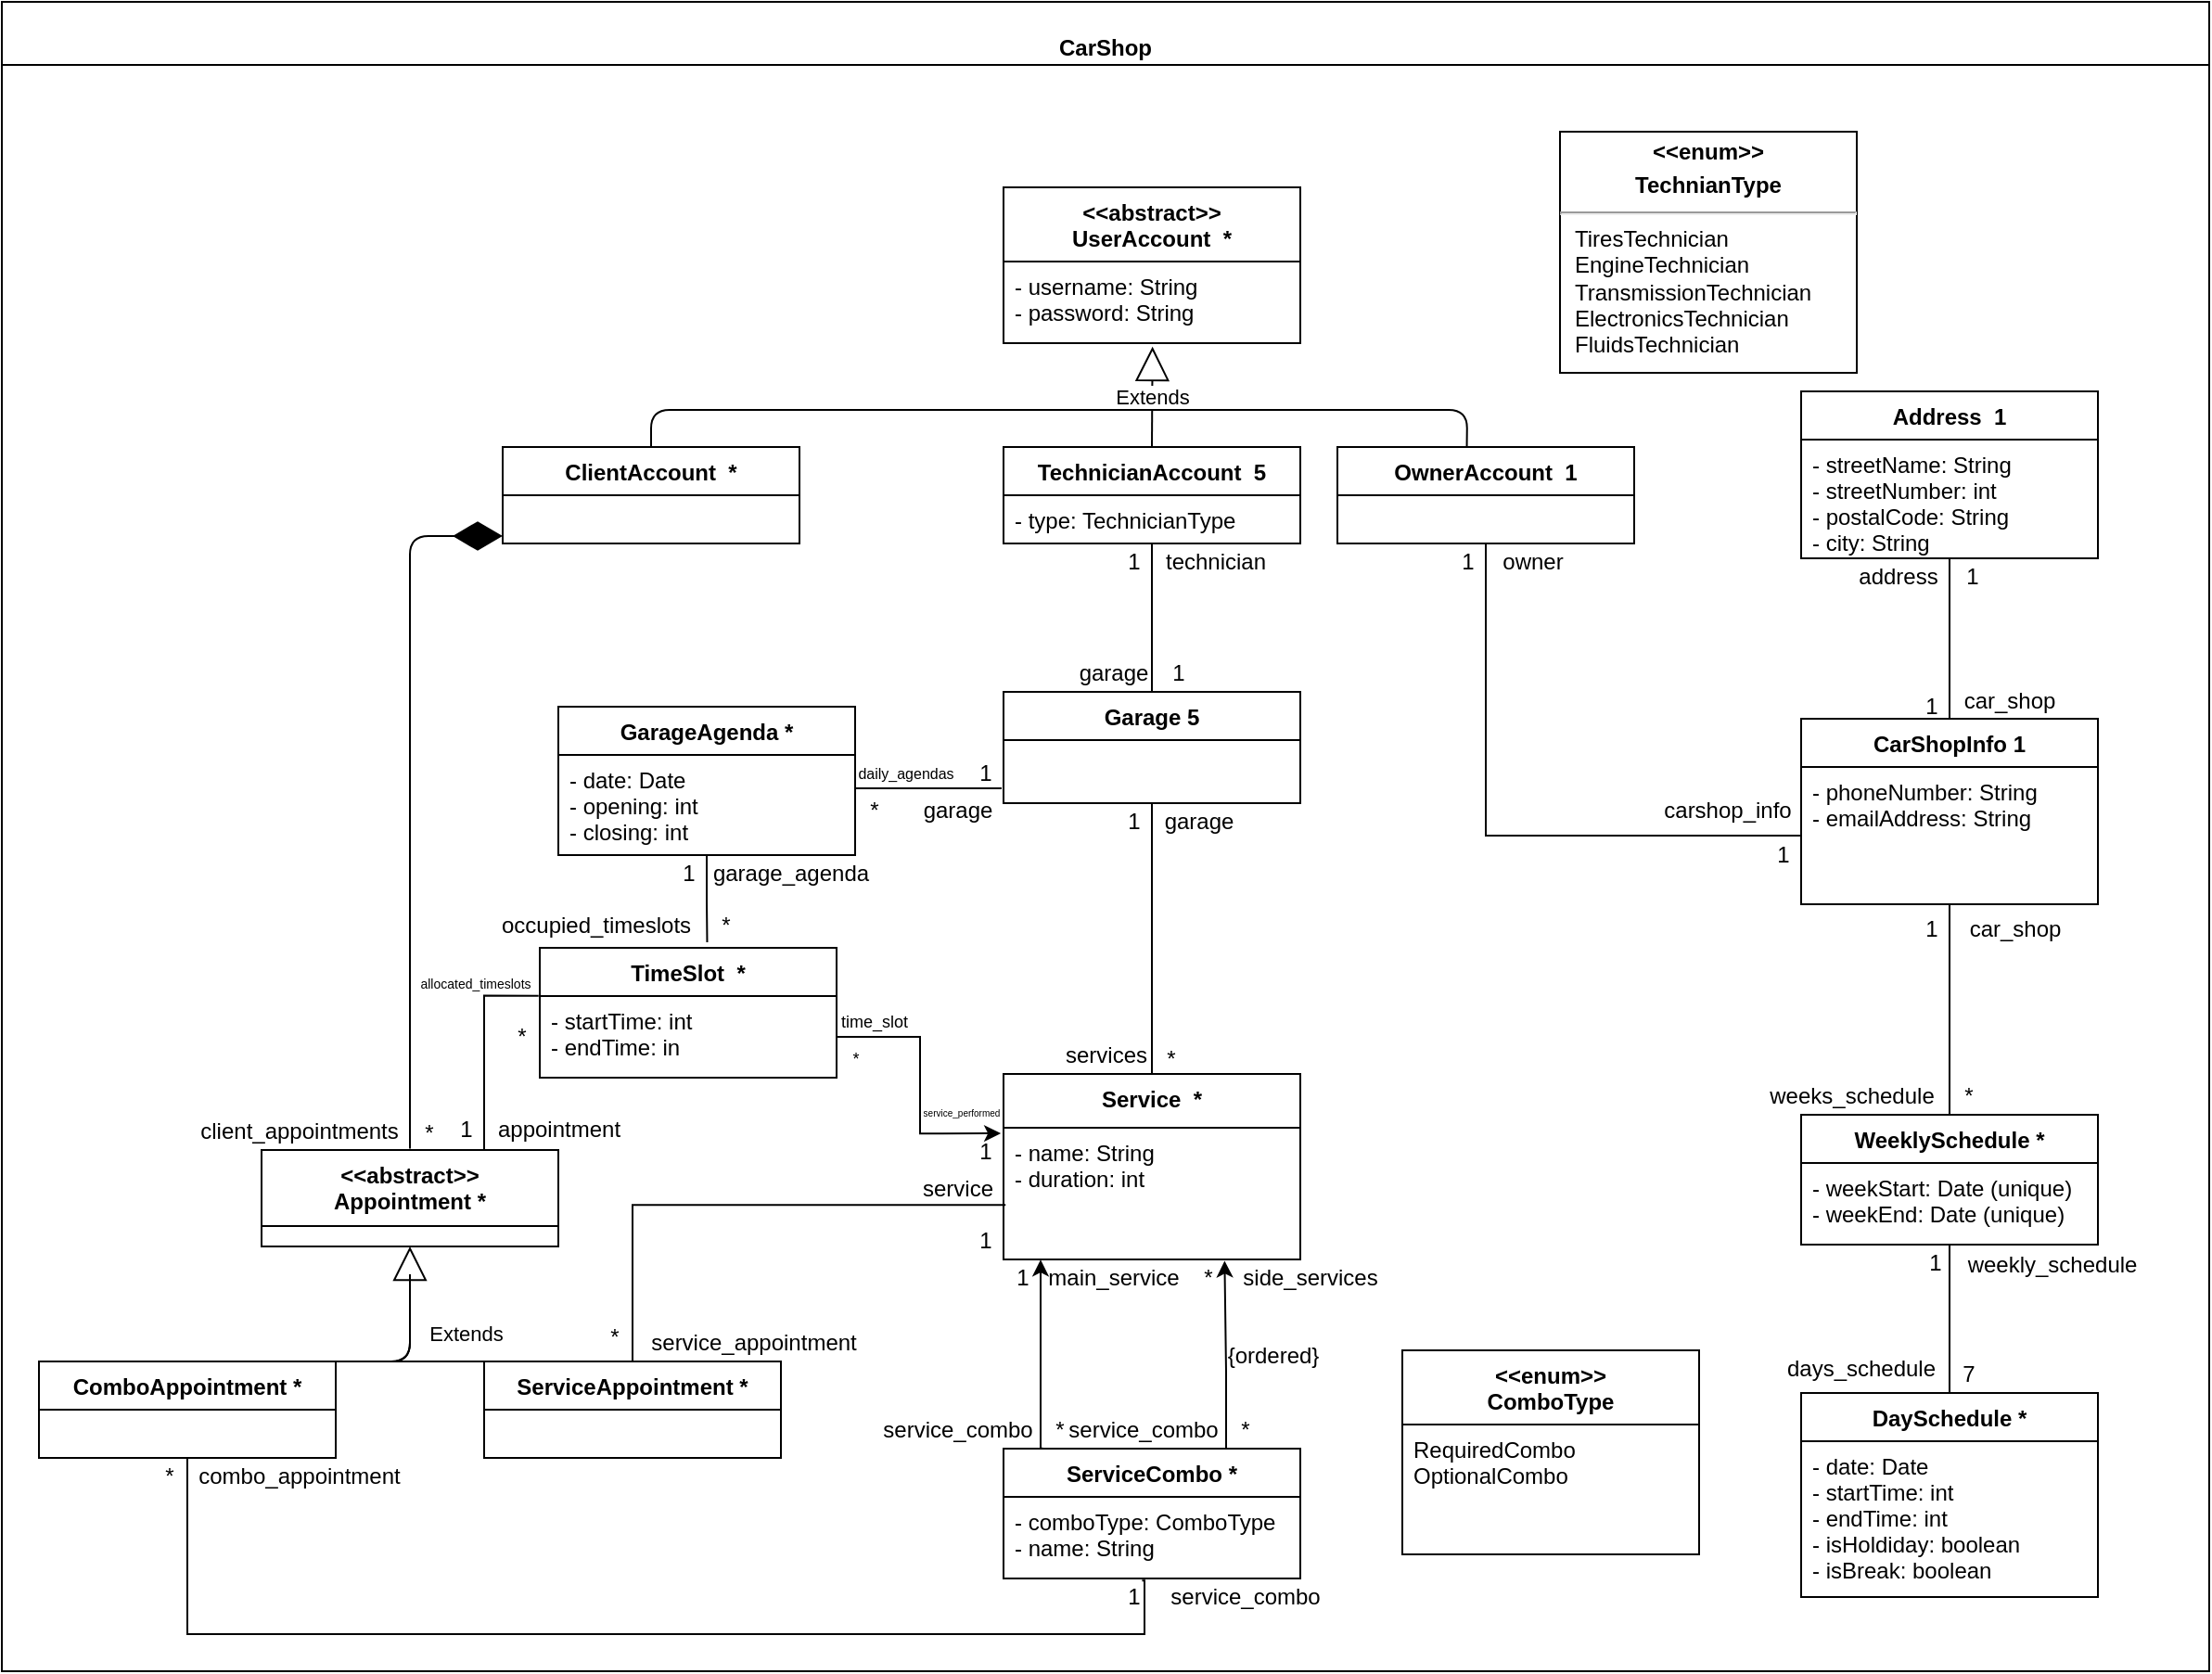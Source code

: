 <mxfile version="14.1.8" type="device"><diagram id="C5RBs43oDa-KdzZeNtuy" name="Class Diagram"><mxGraphModel dx="1851" dy="1761" grid="1" gridSize="10" guides="1" tooltips="1" connect="1" arrows="1" fold="1" page="1" pageScale="1" pageWidth="827" pageHeight="1169" math="0" shadow="0"><root><mxCell id="WIyWlLk6GJQsqaUBKTNV-0"/><mxCell id="WIyWlLk6GJQsqaUBKTNV-1" parent="WIyWlLk6GJQsqaUBKTNV-0"/><mxCell id="zCp3Wr57Y8ImhtBreQZ8-29" value="&lt;p style=&quot;margin: 0px ; margin-top: 4px ; text-align: center&quot;&gt;&lt;br&gt;&lt;b&gt;CarShop&lt;/b&gt;&lt;/p&gt;&lt;p style=&quot;margin: 0px ; margin-top: 4px ; text-align: center&quot;&gt;&lt;b&gt;&lt;br&gt;&lt;/b&gt;&lt;/p&gt;" style="verticalAlign=top;align=left;overflow=fill;fontSize=12;fontFamily=Helvetica;html=1;" parent="WIyWlLk6GJQsqaUBKTNV-1" vertex="1"><mxGeometry x="-220" y="-60" width="1190" height="900" as="geometry"/></mxCell><mxCell id="fnR48fs5AwEU6YtIi0be-0" value="&lt;&lt;abstract&gt;&gt;&#10;UserAccount  *" style="swimlane;fontStyle=1;align=center;verticalAlign=top;childLayout=stackLayout;horizontal=1;startSize=40;horizontalStack=0;resizeParent=1;resizeParentMax=0;resizeLast=0;collapsible=1;marginBottom=0;" parent="WIyWlLk6GJQsqaUBKTNV-1" vertex="1"><mxGeometry x="320" y="40" width="160" height="84" as="geometry"/></mxCell><mxCell id="fnR48fs5AwEU6YtIi0be-1" value="- username: String&#10;- password: String" style="text;strokeColor=none;fillColor=none;align=left;verticalAlign=top;spacingLeft=4;spacingRight=4;overflow=hidden;rotatable=0;points=[[0,0.5],[1,0.5]];portConstraint=eastwest;" parent="fnR48fs5AwEU6YtIi0be-0" vertex="1"><mxGeometry y="40" width="160" height="44" as="geometry"/></mxCell><mxCell id="fnR48fs5AwEU6YtIi0be-4" value="OwnerAccount  1" style="swimlane;fontStyle=1;align=center;verticalAlign=top;childLayout=stackLayout;horizontal=1;startSize=26;horizontalStack=0;resizeParent=1;resizeParentMax=0;resizeLast=0;collapsible=1;marginBottom=0;" parent="WIyWlLk6GJQsqaUBKTNV-1" vertex="1"><mxGeometry x="500" y="180" width="160" height="52" as="geometry"/></mxCell><mxCell id="fnR48fs5AwEU6YtIi0be-8" value="TechnicianAccount  5" style="swimlane;fontStyle=1;align=center;verticalAlign=top;childLayout=stackLayout;horizontal=1;startSize=26;horizontalStack=0;resizeParent=1;resizeParentMax=0;resizeLast=0;collapsible=1;marginBottom=0;" parent="WIyWlLk6GJQsqaUBKTNV-1" vertex="1"><mxGeometry x="320" y="180" width="160" height="52" as="geometry"/></mxCell><mxCell id="fnR48fs5AwEU6YtIi0be-9" value="- type: TechnicianType" style="text;strokeColor=none;fillColor=none;align=left;verticalAlign=top;spacingLeft=4;spacingRight=4;overflow=hidden;rotatable=0;points=[[0,0.5],[1,0.5]];portConstraint=eastwest;" parent="fnR48fs5AwEU6YtIi0be-8" vertex="1"><mxGeometry y="26" width="160" height="26" as="geometry"/></mxCell><mxCell id="fnR48fs5AwEU6YtIi0be-12" value="ClientAccount  *" style="swimlane;fontStyle=1;align=center;verticalAlign=top;childLayout=stackLayout;horizontal=1;startSize=26;horizontalStack=0;resizeParent=1;resizeParentMax=0;resizeLast=0;collapsible=1;marginBottom=0;" parent="WIyWlLk6GJQsqaUBKTNV-1" vertex="1"><mxGeometry x="50" y="180" width="160" height="52" as="geometry"/></mxCell><mxCell id="fnR48fs5AwEU6YtIi0be-20" value="&lt;p style=&quot;margin: 4px 0px 0px ; text-align: center&quot;&gt;&lt;b&gt;&amp;lt;&amp;lt;enum&amp;gt;&amp;gt;&lt;/b&gt;&lt;/p&gt;&lt;p style=&quot;margin: 4px 0px 0px ; text-align: center&quot;&gt;&lt;b&gt;TechnianType&lt;/b&gt;&lt;/p&gt;&lt;hr&gt;&lt;p style=&quot;margin: 0px ; margin-left: 8px&quot;&gt;TiresTechnician&lt;/p&gt;&lt;p style=&quot;margin: 0px ; margin-left: 8px&quot;&gt;EngineTechnician&lt;/p&gt;&lt;p style=&quot;margin: 0px ; margin-left: 8px&quot;&gt;TransmissionTechnician&lt;/p&gt;&lt;p style=&quot;margin: 0px ; margin-left: 8px&quot;&gt;ElectronicsTechnician&lt;/p&gt;&lt;p style=&quot;margin: 0px ; margin-left: 8px&quot;&gt;FluidsTechnician&lt;/p&gt;" style="verticalAlign=top;align=left;overflow=fill;fontSize=12;fontFamily=Helvetica;html=1;" parent="WIyWlLk6GJQsqaUBKTNV-1" vertex="1"><mxGeometry x="620" y="10" width="160" height="130" as="geometry"/></mxCell><mxCell id="zL_ypN3zQawPsQX6Ls1s-14" style="edgeStyle=orthogonalEdgeStyle;rounded=0;orthogonalLoop=1;jettySize=auto;html=1;entryX=0.5;entryY=1;entryDx=0;entryDy=0;endArrow=none;endFill=0;" parent="WIyWlLk6GJQsqaUBKTNV-1" source="fnR48fs5AwEU6YtIi0be-25" target="fnR48fs5AwEU6YtIi0be-33" edge="1"><mxGeometry relative="1" as="geometry"><mxPoint x="400" y="398.91" as="targetPoint"/></mxGeometry></mxCell><mxCell id="j_FWhKqrKiNCyJsIeXM6-22" style="edgeStyle=orthogonalEdgeStyle;rounded=0;orthogonalLoop=1;jettySize=auto;html=1;endArrow=classic;endFill=1;entryX=-0.009;entryY=0.036;entryDx=0;entryDy=0;entryPerimeter=0;exitX=0.75;exitY=0;exitDx=0;exitDy=0;" parent="WIyWlLk6GJQsqaUBKTNV-1" source="zL_ypN3zQawPsQX6Ls1s-2" target="j_FWhKqrKiNCyJsIeXM6-14" edge="1"><mxGeometry relative="1" as="geometry"><mxPoint x="400" y="720" as="targetPoint"/><Array as="points"><mxPoint x="440" y="679"/><mxPoint x="439" y="679"/></Array></mxGeometry></mxCell><mxCell id="fnR48fs5AwEU6YtIi0be-25" value="Service  *" style="swimlane;fontStyle=1;align=center;verticalAlign=top;childLayout=stackLayout;horizontal=1;startSize=29;horizontalStack=0;resizeParent=1;resizeParentMax=0;resizeLast=0;collapsible=1;marginBottom=0;" parent="WIyWlLk6GJQsqaUBKTNV-1" vertex="1"><mxGeometry x="320" y="518" width="160" height="100" as="geometry"/></mxCell><mxCell id="fnR48fs5AwEU6YtIi0be-26" value="- name: String&#10;- duration: int&#10;" style="text;strokeColor=none;fillColor=none;align=left;verticalAlign=top;spacingLeft=4;spacingRight=4;overflow=hidden;rotatable=0;points=[[0,0.5],[1,0.5]];portConstraint=eastwest;" parent="fnR48fs5AwEU6YtIi0be-25" vertex="1"><mxGeometry y="29" width="160" height="71" as="geometry"/></mxCell><mxCell id="Wv8EFCQIDCDCYMa02X3h-11" style="edgeStyle=orthogonalEdgeStyle;rounded=0;orthogonalLoop=1;jettySize=auto;html=1;entryX=-0.004;entryY=-0.004;entryDx=0;entryDy=0;entryPerimeter=0;endArrow=none;endFill=0;" parent="WIyWlLk6GJQsqaUBKTNV-1" source="fnR48fs5AwEU6YtIi0be-29" target="Wv8EFCQIDCDCYMa02X3h-1" edge="1"><mxGeometry relative="1" as="geometry"><Array as="points"><mxPoint x="40" y="476"/></Array></mxGeometry></mxCell><mxCell id="fnR48fs5AwEU6YtIi0be-29" value="&lt;&lt;abstract&gt;&gt;&#10;Appointment *" style="swimlane;fontStyle=1;align=center;verticalAlign=top;childLayout=stackLayout;horizontal=1;startSize=41;horizontalStack=0;resizeParent=1;resizeParentMax=0;resizeLast=0;collapsible=1;marginBottom=0;" parent="WIyWlLk6GJQsqaUBKTNV-1" vertex="1"><mxGeometry x="-80" y="559" width="160" height="52" as="geometry"/></mxCell><mxCell id="nOkZTzlAB9WWTWXjazcI-0" value="" style="endArrow=diamondThin;endFill=1;endSize=24;html=1;" parent="fnR48fs5AwEU6YtIi0be-29" edge="1"><mxGeometry width="160" relative="1" as="geometry"><mxPoint x="80" y="-0.69" as="sourcePoint"/><mxPoint x="130" y="-331" as="targetPoint"/><Array as="points"><mxPoint x="80" y="-331"/></Array></mxGeometry></mxCell><mxCell id="zL_ypN3zQawPsQX6Ls1s-1" style="edgeStyle=orthogonalEdgeStyle;rounded=0;orthogonalLoop=1;jettySize=auto;html=1;entryX=0.5;entryY=1;entryDx=0;entryDy=0;endArrow=none;endFill=0;" parent="WIyWlLk6GJQsqaUBKTNV-1" source="fnR48fs5AwEU6YtIi0be-33" target="fnR48fs5AwEU6YtIi0be-8" edge="1"><mxGeometry relative="1" as="geometry"/></mxCell><mxCell id="fnR48fs5AwEU6YtIi0be-33" value="Garage 5&#10; " style="swimlane;fontStyle=1;align=center;verticalAlign=top;childLayout=stackLayout;horizontal=1;startSize=26;horizontalStack=0;resizeParent=1;resizeParentMax=0;resizeLast=0;collapsible=1;marginBottom=0;" parent="WIyWlLk6GJQsqaUBKTNV-1" vertex="1"><mxGeometry x="320" y="312" width="160" height="60" as="geometry"/></mxCell><mxCell id="j_FWhKqrKiNCyJsIeXM6-35" style="edgeStyle=orthogonalEdgeStyle;rounded=0;orthogonalLoop=1;jettySize=auto;html=1;endArrow=none;endFill=0;" parent="WIyWlLk6GJQsqaUBKTNV-1" source="fnR48fs5AwEU6YtIi0be-37" edge="1"><mxGeometry relative="1" as="geometry"><mxPoint x="830" y="690" as="targetPoint"/></mxGeometry></mxCell><mxCell id="j_FWhKqrKiNCyJsIeXM6-42" style="edgeStyle=orthogonalEdgeStyle;rounded=0;orthogonalLoop=1;jettySize=auto;html=1;entryX=0.5;entryY=1;entryDx=0;entryDy=0;endArrow=none;endFill=0;" parent="WIyWlLk6GJQsqaUBKTNV-1" source="fnR48fs5AwEU6YtIi0be-37" target="fnR48fs5AwEU6YtIi0be-45" edge="1"><mxGeometry relative="1" as="geometry"/></mxCell><mxCell id="fnR48fs5AwEU6YtIi0be-37" value="WeeklySchedule *" style="swimlane;fontStyle=1;align=center;verticalAlign=top;childLayout=stackLayout;horizontal=1;startSize=26;horizontalStack=0;resizeParent=1;resizeParentMax=0;resizeLast=0;collapsible=1;marginBottom=0;" parent="WIyWlLk6GJQsqaUBKTNV-1" vertex="1"><mxGeometry x="750" y="540" width="160" height="70" as="geometry"/></mxCell><mxCell id="fnR48fs5AwEU6YtIi0be-38" value="- weekStart: Date (unique)&#10;- weekEnd: Date (unique)" style="text;strokeColor=none;fillColor=none;align=left;verticalAlign=top;spacingLeft=4;spacingRight=4;overflow=hidden;rotatable=0;points=[[0,0.5],[1,0.5]];portConstraint=eastwest;" parent="fnR48fs5AwEU6YtIi0be-37" vertex="1"><mxGeometry y="26" width="160" height="44" as="geometry"/></mxCell><mxCell id="zL_ypN3zQawPsQX6Ls1s-21" style="edgeStyle=orthogonalEdgeStyle;rounded=0;orthogonalLoop=1;jettySize=auto;html=1;entryX=0.5;entryY=1;entryDx=0;entryDy=0;endArrow=none;endFill=0;" parent="WIyWlLk6GJQsqaUBKTNV-1" source="fnR48fs5AwEU6YtIi0be-45" target="zL_ypN3zQawPsQX6Ls1s-15" edge="1"><mxGeometry relative="1" as="geometry"/></mxCell><mxCell id="fnR48fs5AwEU6YtIi0be-45" value="CarShopInfo 1" style="swimlane;fontStyle=1;align=center;verticalAlign=top;childLayout=stackLayout;horizontal=1;startSize=26;horizontalStack=0;resizeParent=1;resizeParentMax=0;resizeLast=0;collapsible=1;marginBottom=0;" parent="WIyWlLk6GJQsqaUBKTNV-1" vertex="1"><mxGeometry x="750" y="326.5" width="160" height="100" as="geometry"/></mxCell><mxCell id="fnR48fs5AwEU6YtIi0be-46" value="- phoneNumber: String&#10;- emailAddress: String&#10;" style="text;strokeColor=none;fillColor=none;align=left;verticalAlign=top;spacingLeft=4;spacingRight=4;overflow=hidden;rotatable=0;points=[[0,0.5],[1,0.5]];portConstraint=eastwest;" parent="fnR48fs5AwEU6YtIi0be-45" vertex="1"><mxGeometry y="26" width="160" height="74" as="geometry"/></mxCell><mxCell id="fnR48fs5AwEU6YtIi0be-52" value="Extends" style="endArrow=block;endSize=16;endFill=0;html=1;entryX=0.502;entryY=1.073;entryDx=0;entryDy=0;entryPerimeter=0;exitX=0.5;exitY=0;exitDx=0;exitDy=0;" parent="WIyWlLk6GJQsqaUBKTNV-1" source="fnR48fs5AwEU6YtIi0be-8" edge="1"><mxGeometry width="160" relative="1" as="geometry"><mxPoint x="390" y="140" as="sourcePoint"/><mxPoint x="400.32" y="125.898" as="targetPoint"/></mxGeometry></mxCell><mxCell id="fnR48fs5AwEU6YtIi0be-53" value="" style="endArrow=none;endSize=16;endFill=0;html=1;exitX=0.5;exitY=0;exitDx=0;exitDy=0;" parent="WIyWlLk6GJQsqaUBKTNV-1" source="fnR48fs5AwEU6YtIi0be-12" edge="1"><mxGeometry width="160" relative="1" as="geometry"><mxPoint x="390" y="140" as="sourcePoint"/><mxPoint x="400" y="160" as="targetPoint"/><Array as="points"><mxPoint x="130" y="160"/></Array></mxGeometry></mxCell><mxCell id="fnR48fs5AwEU6YtIi0be-54" value="&lt;br&gt;" style="endArrow=none;endSize=16;endFill=0;html=1;exitX=0.436;exitY=0.009;exitDx=0;exitDy=0;exitPerimeter=0;" parent="WIyWlLk6GJQsqaUBKTNV-1" source="fnR48fs5AwEU6YtIi0be-4" edge="1"><mxGeometry width="160" relative="1" as="geometry"><mxPoint x="190" y="170" as="sourcePoint"/><mxPoint x="400" y="160" as="targetPoint"/><Array as="points"><mxPoint x="570" y="160"/></Array></mxGeometry></mxCell><mxCell id="zL_ypN3zQawPsQX6Ls1s-2" value="ServiceCombo *" style="swimlane;fontStyle=1;align=center;verticalAlign=top;childLayout=stackLayout;horizontal=1;startSize=26;horizontalStack=0;resizeParent=1;resizeParentMax=0;resizeLast=0;collapsible=1;marginBottom=0;" parent="WIyWlLk6GJQsqaUBKTNV-1" vertex="1"><mxGeometry x="320" y="720" width="160" height="70" as="geometry"/></mxCell><mxCell id="zL_ypN3zQawPsQX6Ls1s-3" value="- comboType: ComboType&#10;- name: String" style="text;strokeColor=none;fillColor=none;align=left;verticalAlign=top;spacingLeft=4;spacingRight=4;overflow=hidden;rotatable=0;points=[[0,0.5],[1,0.5]];portConstraint=eastwest;" parent="zL_ypN3zQawPsQX6Ls1s-2" vertex="1"><mxGeometry y="26" width="160" height="44" as="geometry"/></mxCell><mxCell id="zL_ypN3zQawPsQX6Ls1s-15" value="Address  1" style="swimlane;fontStyle=1;align=center;verticalAlign=top;childLayout=stackLayout;horizontal=1;startSize=26;horizontalStack=0;resizeParent=1;resizeParentMax=0;resizeLast=0;collapsible=1;marginBottom=0;" parent="WIyWlLk6GJQsqaUBKTNV-1" vertex="1"><mxGeometry x="750" y="150" width="160" height="90" as="geometry"/></mxCell><mxCell id="zL_ypN3zQawPsQX6Ls1s-16" value="- streetName: String&#10;- streetNumber: int&#10;- postalCode: String&#10;- city: String" style="text;strokeColor=none;fillColor=none;align=left;verticalAlign=top;spacingLeft=4;spacingRight=4;overflow=hidden;rotatable=0;points=[[0,0.5],[1,0.5]];portConstraint=eastwest;" parent="zL_ypN3zQawPsQX6Ls1s-15" vertex="1"><mxGeometry y="26" width="160" height="64" as="geometry"/></mxCell><mxCell id="zCp3Wr57Y8ImhtBreQZ8-4" style="edgeStyle=orthogonalEdgeStyle;rounded=0;orthogonalLoop=1;jettySize=auto;html=1;entryX=0.5;entryY=1;entryDx=0;entryDy=0;endArrow=none;endFill=0;exitX=0;exitY=0.5;exitDx=0;exitDy=0;" parent="WIyWlLk6GJQsqaUBKTNV-1" source="fnR48fs5AwEU6YtIi0be-46" target="fnR48fs5AwEU6YtIi0be-4" edge="1"><mxGeometry relative="1" as="geometry"><mxPoint x="580" y="390" as="targetPoint"/><mxPoint x="720" y="390" as="sourcePoint"/></mxGeometry></mxCell><mxCell id="j_FWhKqrKiNCyJsIeXM6-3" style="edgeStyle=orthogonalEdgeStyle;rounded=0;orthogonalLoop=1;jettySize=auto;html=1;endArrow=classic;endFill=1;exitX=0.962;exitY=0.992;exitDx=0;exitDy=0;entryX=0.077;entryY=0.004;entryDx=0;entryDy=0;exitPerimeter=0;entryPerimeter=0;" parent="WIyWlLk6GJQsqaUBKTNV-1" source="nOkZTzlAB9WWTWXjazcI-16" target="j_FWhKqrKiNCyJsIeXM6-11" edge="1"><mxGeometry relative="1" as="geometry"><mxPoint x="320" y="730" as="sourcePoint"/><mxPoint x="152" y="730" as="targetPoint"/><Array as="points"><mxPoint x="340" y="720"/><mxPoint x="340" y="618"/></Array></mxGeometry></mxCell><mxCell id="j_FWhKqrKiNCyJsIeXM6-8" value="1" style="text;html=1;align=center;verticalAlign=middle;resizable=0;points=[];autosize=1;" parent="WIyWlLk6GJQsqaUBKTNV-1" vertex="1"><mxGeometry x="320" y="618" width="20" height="20" as="geometry"/></mxCell><mxCell id="j_FWhKqrKiNCyJsIeXM6-9" value="*" style="text;html=1;align=center;verticalAlign=middle;resizable=0;points=[];autosize=1;" parent="WIyWlLk6GJQsqaUBKTNV-1" vertex="1"><mxGeometry x="420" y="618" width="20" height="20" as="geometry"/></mxCell><mxCell id="j_FWhKqrKiNCyJsIeXM6-11" value="main_service" style="text;html=1;align=center;verticalAlign=middle;resizable=0;points=[];autosize=1;" parent="WIyWlLk6GJQsqaUBKTNV-1" vertex="1"><mxGeometry x="334" y="618" width="90" height="20" as="geometry"/></mxCell><mxCell id="j_FWhKqrKiNCyJsIeXM6-12" value="*" style="text;html=1;align=center;verticalAlign=middle;resizable=0;points=[];autosize=1;" parent="WIyWlLk6GJQsqaUBKTNV-1" vertex="1"><mxGeometry x="340" y="700" width="20" height="20" as="geometry"/></mxCell><mxCell id="j_FWhKqrKiNCyJsIeXM6-13" value="*" style="text;html=1;align=center;verticalAlign=middle;resizable=0;points=[];autosize=1;" parent="WIyWlLk6GJQsqaUBKTNV-1" vertex="1"><mxGeometry x="440" y="700" width="20" height="20" as="geometry"/></mxCell><mxCell id="j_FWhKqrKiNCyJsIeXM6-14" value="side_services" style="text;html=1;align=center;verticalAlign=middle;resizable=0;points=[];autosize=1;" parent="WIyWlLk6GJQsqaUBKTNV-1" vertex="1"><mxGeometry x="440" y="618" width="90" height="20" as="geometry"/></mxCell><mxCell id="j_FWhKqrKiNCyJsIeXM6-15" value="&lt;br&gt;" style="text;html=1;align=center;verticalAlign=middle;resizable=0;points=[];autosize=1;" parent="WIyWlLk6GJQsqaUBKTNV-1" vertex="1"><mxGeometry x="295" y="660" width="20" height="20" as="geometry"/></mxCell><mxCell id="j_FWhKqrKiNCyJsIeXM6-16" value="{ordered}" style="text;html=1;align=center;verticalAlign=middle;resizable=0;points=[];autosize=1;" parent="WIyWlLk6GJQsqaUBKTNV-1" vertex="1"><mxGeometry x="430" y="660" width="70" height="20" as="geometry"/></mxCell><mxCell id="zCp3Wr57Y8ImhtBreQZ8-14" style="edgeStyle=orthogonalEdgeStyle;rounded=0;orthogonalLoop=1;jettySize=auto;html=1;entryX=0.007;entryY=0.586;entryDx=0;entryDy=0;endArrow=none;endFill=0;entryPerimeter=0;" parent="WIyWlLk6GJQsqaUBKTNV-1" source="j_FWhKqrKiNCyJsIeXM6-23" target="fnR48fs5AwEU6YtIi0be-26" edge="1"><mxGeometry relative="1" as="geometry"/></mxCell><mxCell id="j_FWhKqrKiNCyJsIeXM6-23" value="ServiceAppointment *&#10; " style="swimlane;fontStyle=1;align=center;verticalAlign=top;childLayout=stackLayout;horizontal=1;startSize=26;horizontalStack=0;resizeParent=1;resizeParentMax=0;resizeLast=0;collapsible=1;marginBottom=0;" parent="WIyWlLk6GJQsqaUBKTNV-1" vertex="1"><mxGeometry x="40" y="673" width="160" height="52" as="geometry"/></mxCell><mxCell id="j_FWhKqrKiNCyJsIeXM6-28" value="ComboAppointment *" style="swimlane;fontStyle=1;align=center;verticalAlign=top;childLayout=stackLayout;horizontal=1;startSize=26;horizontalStack=0;resizeParent=1;resizeParentMax=0;resizeLast=0;collapsible=1;marginBottom=0;" parent="WIyWlLk6GJQsqaUBKTNV-1" vertex="1"><mxGeometry x="-200" y="673" width="160" height="52" as="geometry"/></mxCell><mxCell id="j_FWhKqrKiNCyJsIeXM6-33" value="Extends" style="endArrow=block;endSize=16;endFill=0;html=1;exitX=0.5;exitY=0;exitDx=0;exitDy=0;entryX=0.5;entryY=1;entryDx=0;entryDy=0;" parent="WIyWlLk6GJQsqaUBKTNV-1" source="j_FWhKqrKiNCyJsIeXM6-28" target="fnR48fs5AwEU6YtIi0be-29" edge="1"><mxGeometry x="0.482" y="-30" width="160" relative="1" as="geometry"><mxPoint x="-30" y="686" as="sourcePoint"/><mxPoint x="110" y="848" as="targetPoint"/><Array as="points"><mxPoint y="673"/></Array><mxPoint as="offset"/></mxGeometry></mxCell><mxCell id="j_FWhKqrKiNCyJsIeXM6-34" value="" style="endArrow=none;endSize=16;endFill=0;html=1;exitX=0.5;exitY=0;exitDx=0;exitDy=0;" parent="WIyWlLk6GJQsqaUBKTNV-1" source="j_FWhKqrKiNCyJsIeXM6-23" edge="1"><mxGeometry x="-0.128" y="4" width="160" relative="1" as="geometry"><mxPoint x="-30" y="686" as="sourcePoint"/><mxPoint y="626" as="targetPoint"/><Array as="points"><mxPoint x="-90" y="673"/><mxPoint y="673"/></Array><mxPoint as="offset"/></mxGeometry></mxCell><mxCell id="j_FWhKqrKiNCyJsIeXM6-36" value="DaySchedule *" style="swimlane;fontStyle=1;align=center;verticalAlign=top;childLayout=stackLayout;horizontal=1;startSize=26;horizontalStack=0;resizeParent=1;resizeParentMax=0;resizeLast=0;collapsible=1;marginBottom=0;" parent="WIyWlLk6GJQsqaUBKTNV-1" vertex="1"><mxGeometry x="750" y="690" width="160" height="110" as="geometry"/></mxCell><mxCell id="j_FWhKqrKiNCyJsIeXM6-37" value="- date: Date&#10;- startTime: int&#10;- endTime: int&#10;- isHoldiday: boolean&#10;- isBreak: boolean" style="text;strokeColor=none;fillColor=none;align=left;verticalAlign=top;spacingLeft=4;spacingRight=4;overflow=hidden;rotatable=0;points=[[0,0.5],[1,0.5]];portConstraint=eastwest;" parent="j_FWhKqrKiNCyJsIeXM6-36" vertex="1"><mxGeometry y="26" width="160" height="84" as="geometry"/></mxCell><mxCell id="j_FWhKqrKiNCyJsIeXM6-40" value="1" style="text;html=1;align=center;verticalAlign=middle;resizable=0;points=[];autosize=1;" parent="WIyWlLk6GJQsqaUBKTNV-1" vertex="1"><mxGeometry x="812" y="610" width="20" height="20" as="geometry"/></mxCell><mxCell id="j_FWhKqrKiNCyJsIeXM6-41" value="7" style="text;html=1;align=center;verticalAlign=middle;resizable=0;points=[];autosize=1;" parent="WIyWlLk6GJQsqaUBKTNV-1" vertex="1"><mxGeometry x="830" y="670" width="20" height="20" as="geometry"/></mxCell><mxCell id="j_FWhKqrKiNCyJsIeXM6-43" value="1" style="text;html=1;align=center;verticalAlign=middle;resizable=0;points=[];autosize=1;" parent="WIyWlLk6GJQsqaUBKTNV-1" vertex="1"><mxGeometry x="810" y="430" width="20" height="20" as="geometry"/></mxCell><mxCell id="j_FWhKqrKiNCyJsIeXM6-44" value="*" style="text;html=1;align=center;verticalAlign=middle;resizable=0;points=[];autosize=1;" parent="WIyWlLk6GJQsqaUBKTNV-1" vertex="1"><mxGeometry x="830" y="520" width="20" height="20" as="geometry"/></mxCell><mxCell id="j_FWhKqrKiNCyJsIeXM6-46" value="&lt;&lt;enum&gt;&gt;&#10;ComboType" style="swimlane;fontStyle=1;align=center;verticalAlign=top;childLayout=stackLayout;horizontal=1;startSize=40;horizontalStack=0;resizeParent=1;resizeParentMax=0;resizeLast=0;collapsible=1;marginBottom=0;" parent="WIyWlLk6GJQsqaUBKTNV-1" vertex="1"><mxGeometry x="535" y="667" width="160" height="110" as="geometry"/></mxCell><mxCell id="j_FWhKqrKiNCyJsIeXM6-47" value="RequiredCombo&#10;OptionalCombo" style="text;strokeColor=none;fillColor=none;align=left;verticalAlign=top;spacingLeft=4;spacingRight=4;overflow=hidden;rotatable=0;points=[[0,0.5],[1,0.5]];portConstraint=eastwest;" parent="j_FWhKqrKiNCyJsIeXM6-46" vertex="1"><mxGeometry y="40" width="160" height="70" as="geometry"/></mxCell><mxCell id="Wv8EFCQIDCDCYMa02X3h-0" value="TimeSlot  *" style="swimlane;fontStyle=1;align=center;verticalAlign=top;childLayout=stackLayout;horizontal=1;startSize=26;horizontalStack=0;resizeParent=1;resizeParentMax=0;resizeLast=0;collapsible=1;marginBottom=0;" parent="WIyWlLk6GJQsqaUBKTNV-1" vertex="1"><mxGeometry x="70" y="450" width="160" height="70" as="geometry"/></mxCell><mxCell id="Wv8EFCQIDCDCYMa02X3h-1" value="- startTime: int&#10;- endTime: in" style="text;strokeColor=none;fillColor=none;align=left;verticalAlign=top;spacingLeft=4;spacingRight=4;overflow=hidden;rotatable=0;points=[[0,0.5],[1,0.5]];portConstraint=eastwest;" parent="Wv8EFCQIDCDCYMa02X3h-0" vertex="1"><mxGeometry y="26" width="160" height="44" as="geometry"/></mxCell><mxCell id="Wv8EFCQIDCDCYMa02X3h-10" style="edgeStyle=orthogonalEdgeStyle;rounded=0;orthogonalLoop=1;jettySize=auto;html=1;entryX=0.564;entryY=-0.043;entryDx=0;entryDy=0;entryPerimeter=0;endArrow=none;endFill=0;" parent="WIyWlLk6GJQsqaUBKTNV-1" source="Wv8EFCQIDCDCYMa02X3h-4" target="Wv8EFCQIDCDCYMa02X3h-0" edge="1"><mxGeometry relative="1" as="geometry"/></mxCell><mxCell id="Wv8EFCQIDCDCYMa02X3h-4" value="GarageAgenda *" style="swimlane;fontStyle=1;align=center;verticalAlign=top;childLayout=stackLayout;horizontal=1;startSize=26;horizontalStack=0;resizeParent=1;resizeParentMax=0;resizeLast=0;collapsible=1;marginBottom=0;" parent="WIyWlLk6GJQsqaUBKTNV-1" vertex="1"><mxGeometry x="80" y="320" width="160" height="80" as="geometry"/></mxCell><mxCell id="Wv8EFCQIDCDCYMa02X3h-5" value="- date: Date&#10;- opening: int&#10;- closing: int" style="text;strokeColor=none;fillColor=none;align=left;verticalAlign=top;spacingLeft=4;spacingRight=4;overflow=hidden;rotatable=0;points=[[0,0.5],[1,0.5]];portConstraint=eastwest;" parent="Wv8EFCQIDCDCYMa02X3h-4" vertex="1"><mxGeometry y="26" width="160" height="54" as="geometry"/></mxCell><mxCell id="Wv8EFCQIDCDCYMa02X3h-9" style="edgeStyle=orthogonalEdgeStyle;rounded=0;orthogonalLoop=1;jettySize=auto;html=1;endArrow=none;endFill=0;" parent="WIyWlLk6GJQsqaUBKTNV-1" source="Wv8EFCQIDCDCYMa02X3h-5" edge="1"><mxGeometry relative="1" as="geometry"><Array as="points"><mxPoint x="270" y="364"/><mxPoint x="270" y="364"/></Array><mxPoint x="319" y="364" as="targetPoint"/></mxGeometry></mxCell><mxCell id="Wv8EFCQIDCDCYMa02X3h-12" value="1" style="text;html=1;align=center;verticalAlign=middle;resizable=0;points=[];autosize=1;" parent="WIyWlLk6GJQsqaUBKTNV-1" vertex="1"><mxGeometry x="20" y="538" width="20" height="20" as="geometry"/></mxCell><mxCell id="Wv8EFCQIDCDCYMa02X3h-13" value="*" style="text;html=1;align=center;verticalAlign=middle;resizable=0;points=[];autosize=1;" parent="WIyWlLk6GJQsqaUBKTNV-1" vertex="1"><mxGeometry x="50" y="488" width="20" height="20" as="geometry"/></mxCell><mxCell id="Wv8EFCQIDCDCYMa02X3h-14" value="1" style="text;html=1;align=center;verticalAlign=middle;resizable=0;points=[];autosize=1;" parent="WIyWlLk6GJQsqaUBKTNV-1" vertex="1"><mxGeometry x="140" y="400" width="20" height="20" as="geometry"/></mxCell><mxCell id="Wv8EFCQIDCDCYMa02X3h-16" value="*" style="text;html=1;align=center;verticalAlign=middle;resizable=0;points=[];autosize=1;" parent="WIyWlLk6GJQsqaUBKTNV-1" vertex="1"><mxGeometry x="160" y="428" width="20" height="20" as="geometry"/></mxCell><mxCell id="zCp3Wr57Y8ImhtBreQZ8-0" value="1" style="text;html=1;align=center;verticalAlign=middle;resizable=0;points=[];autosize=1;" parent="WIyWlLk6GJQsqaUBKTNV-1" vertex="1"><mxGeometry x="380" y="232" width="20" height="20" as="geometry"/></mxCell><mxCell id="zCp3Wr57Y8ImhtBreQZ8-1" value="1" style="text;html=1;align=center;verticalAlign=middle;resizable=0;points=[];autosize=1;" parent="WIyWlLk6GJQsqaUBKTNV-1" vertex="1"><mxGeometry x="404" y="292" width="20" height="20" as="geometry"/></mxCell><mxCell id="zCp3Wr57Y8ImhtBreQZ8-2" value="1" style="text;html=1;align=center;verticalAlign=middle;resizable=0;points=[];autosize=1;" parent="WIyWlLk6GJQsqaUBKTNV-1" vertex="1"><mxGeometry x="380" y="372" width="20" height="20" as="geometry"/></mxCell><mxCell id="zCp3Wr57Y8ImhtBreQZ8-3" value="*" style="text;html=1;align=center;verticalAlign=middle;resizable=0;points=[];autosize=1;" parent="WIyWlLk6GJQsqaUBKTNV-1" vertex="1"><mxGeometry x="400" y="500" width="20" height="20" as="geometry"/></mxCell><mxCell id="zCp3Wr57Y8ImhtBreQZ8-8" value="1" style="text;html=1;align=center;verticalAlign=middle;resizable=0;points=[];autosize=1;" parent="WIyWlLk6GJQsqaUBKTNV-1" vertex="1"><mxGeometry x="300" y="346" width="20" height="20" as="geometry"/></mxCell><mxCell id="zCp3Wr57Y8ImhtBreQZ8-10" value="*" style="text;html=1;align=center;verticalAlign=middle;resizable=0;points=[];autosize=1;" parent="WIyWlLk6GJQsqaUBKTNV-1" vertex="1"><mxGeometry x="240" y="366" width="20" height="20" as="geometry"/></mxCell><mxCell id="zCp3Wr57Y8ImhtBreQZ8-13" style="edgeStyle=orthogonalEdgeStyle;rounded=0;orthogonalLoop=1;jettySize=auto;html=1;endArrow=none;endFill=0;entryX=0.467;entryY=1.026;entryDx=0;entryDy=0;entryPerimeter=0;" parent="WIyWlLk6GJQsqaUBKTNV-1" target="zL_ypN3zQawPsQX6Ls1s-3" edge="1"><mxGeometry relative="1" as="geometry"><Array as="points"><mxPoint x="-120" y="820"/><mxPoint x="396" y="820"/><mxPoint x="396" y="791"/></Array><mxPoint x="-120.034" y="725" as="sourcePoint"/><mxPoint x="396" y="770" as="targetPoint"/></mxGeometry></mxCell><mxCell id="zCp3Wr57Y8ImhtBreQZ8-15" value="*" style="text;html=1;align=center;verticalAlign=middle;resizable=0;points=[];autosize=1;" parent="WIyWlLk6GJQsqaUBKTNV-1" vertex="1"><mxGeometry x="-140" y="725" width="20" height="20" as="geometry"/></mxCell><mxCell id="zCp3Wr57Y8ImhtBreQZ8-16" value="1" style="text;html=1;align=center;verticalAlign=middle;resizable=0;points=[];autosize=1;" parent="WIyWlLk6GJQsqaUBKTNV-1" vertex="1"><mxGeometry x="380" y="790" width="20" height="20" as="geometry"/></mxCell><mxCell id="zCp3Wr57Y8ImhtBreQZ8-17" value="*" style="text;html=1;align=center;verticalAlign=middle;resizable=0;points=[];autosize=1;" parent="WIyWlLk6GJQsqaUBKTNV-1" vertex="1"><mxGeometry x="100" y="650" width="20" height="20" as="geometry"/></mxCell><mxCell id="zCp3Wr57Y8ImhtBreQZ8-18" value="1" style="text;html=1;align=center;verticalAlign=middle;resizable=0;points=[];autosize=1;" parent="WIyWlLk6GJQsqaUBKTNV-1" vertex="1"><mxGeometry x="300" y="598" width="20" height="20" as="geometry"/></mxCell><mxCell id="zCp3Wr57Y8ImhtBreQZ8-19" value="1" style="text;html=1;align=center;verticalAlign=middle;resizable=0;points=[];autosize=1;" parent="WIyWlLk6GJQsqaUBKTNV-1" vertex="1"><mxGeometry x="560" y="232" width="20" height="20" as="geometry"/></mxCell><mxCell id="zCp3Wr57Y8ImhtBreQZ8-20" value="1" style="text;html=1;align=center;verticalAlign=middle;resizable=0;points=[];autosize=1;" parent="WIyWlLk6GJQsqaUBKTNV-1" vertex="1"><mxGeometry x="730" y="390" width="20" height="20" as="geometry"/></mxCell><mxCell id="zCp3Wr57Y8ImhtBreQZ8-21" value="1" style="text;html=1;align=center;verticalAlign=middle;resizable=0;points=[];autosize=1;" parent="WIyWlLk6GJQsqaUBKTNV-1" vertex="1"><mxGeometry x="832" y="240" width="20" height="20" as="geometry"/></mxCell><mxCell id="zCp3Wr57Y8ImhtBreQZ8-22" value="1" style="text;html=1;align=center;verticalAlign=middle;resizable=0;points=[];autosize=1;" parent="WIyWlLk6GJQsqaUBKTNV-1" vertex="1"><mxGeometry x="810" y="310" width="20" height="20" as="geometry"/></mxCell><mxCell id="zCp3Wr57Y8ImhtBreQZ8-23" value="*" style="text;html=1;align=center;verticalAlign=middle;resizable=0;points=[];autosize=1;" parent="WIyWlLk6GJQsqaUBKTNV-1" vertex="1"><mxGeometry y="540" width="20" height="20" as="geometry"/></mxCell><mxCell id="zCp3Wr57Y8ImhtBreQZ8-30" value="" style="line;strokeWidth=1;fillColor=none;align=left;verticalAlign=middle;spacingTop=-1;spacingLeft=3;spacingRight=3;rotatable=0;labelPosition=right;points=[];portConstraint=eastwest;" parent="WIyWlLk6GJQsqaUBKTNV-1" vertex="1"><mxGeometry x="-220" y="-30" width="1190" height="8" as="geometry"/></mxCell><mxCell id="nOkZTzlAB9WWTWXjazcI-1" value="client_appointments" style="text;html=1;align=center;verticalAlign=middle;resizable=0;points=[];autosize=1;" parent="WIyWlLk6GJQsqaUBKTNV-1" vertex="1"><mxGeometry x="-120" y="539" width="120" height="20" as="geometry"/></mxCell><mxCell id="nOkZTzlAB9WWTWXjazcI-2" value="appointment" style="text;html=1;align=center;verticalAlign=middle;resizable=0;points=[];autosize=1;" parent="WIyWlLk6GJQsqaUBKTNV-1" vertex="1"><mxGeometry x="40" y="538" width="80" height="20" as="geometry"/></mxCell><mxCell id="nOkZTzlAB9WWTWXjazcI-3" value="allocated_timeslots" style="text;html=1;align=center;verticalAlign=middle;resizable=0;points=[];autosize=1;fontSize=7;" parent="WIyWlLk6GJQsqaUBKTNV-1" vertex="1"><mxGeometry y="465" width="70" height="10" as="geometry"/></mxCell><mxCell id="nOkZTzlAB9WWTWXjazcI-4" value="garage_agenda" style="text;html=1;align=center;verticalAlign=middle;resizable=0;points=[];autosize=1;" parent="WIyWlLk6GJQsqaUBKTNV-1" vertex="1"><mxGeometry x="155" y="400" width="100" height="20" as="geometry"/></mxCell><mxCell id="nOkZTzlAB9WWTWXjazcI-5" value="occupied_timeslots" style="text;html=1;align=center;verticalAlign=middle;resizable=0;points=[];autosize=1;" parent="WIyWlLk6GJQsqaUBKTNV-1" vertex="1"><mxGeometry x="40" y="428" width="120" height="20" as="geometry"/></mxCell><mxCell id="nOkZTzlAB9WWTWXjazcI-6" value="combo_appointment" style="text;html=1;align=center;verticalAlign=middle;resizable=0;points=[];autosize=1;" parent="WIyWlLk6GJQsqaUBKTNV-1" vertex="1"><mxGeometry x="-120" y="725" width="120" height="20" as="geometry"/></mxCell><mxCell id="nOkZTzlAB9WWTWXjazcI-7" value="service_combo" style="text;html=1;align=center;verticalAlign=middle;resizable=0;points=[];autosize=1;" parent="WIyWlLk6GJQsqaUBKTNV-1" vertex="1"><mxGeometry x="400" y="790" width="100" height="20" as="geometry"/></mxCell><mxCell id="nOkZTzlAB9WWTWXjazcI-8" value="service_appointment" style="text;html=1;align=center;verticalAlign=middle;resizable=0;points=[];autosize=1;" parent="WIyWlLk6GJQsqaUBKTNV-1" vertex="1"><mxGeometry x="120" y="653" width="130" height="20" as="geometry"/></mxCell><mxCell id="nOkZTzlAB9WWTWXjazcI-9" value="service" style="text;html=1;align=center;verticalAlign=middle;resizable=0;points=[];autosize=1;" parent="WIyWlLk6GJQsqaUBKTNV-1" vertex="1"><mxGeometry x="270" y="570" width="50" height="20" as="geometry"/></mxCell><mxCell id="nOkZTzlAB9WWTWXjazcI-10" value="days_schedule" style="text;html=1;align=center;verticalAlign=middle;resizable=0;points=[];autosize=1;" parent="WIyWlLk6GJQsqaUBKTNV-1" vertex="1"><mxGeometry x="732" y="667" width="100" height="20" as="geometry"/></mxCell><mxCell id="nOkZTzlAB9WWTWXjazcI-11" value="weekly_schedule" style="text;html=1;align=center;verticalAlign=middle;resizable=0;points=[];autosize=1;" parent="WIyWlLk6GJQsqaUBKTNV-1" vertex="1"><mxGeometry x="830" y="611" width="110" height="20" as="geometry"/></mxCell><mxCell id="nOkZTzlAB9WWTWXjazcI-12" value="weeks_schedule" style="text;html=1;align=center;verticalAlign=middle;resizable=0;points=[];autosize=1;" parent="WIyWlLk6GJQsqaUBKTNV-1" vertex="1"><mxGeometry x="727" y="520" width="100" height="20" as="geometry"/></mxCell><mxCell id="nOkZTzlAB9WWTWXjazcI-13" value="car_shop" style="text;html=1;align=center;verticalAlign=middle;resizable=0;points=[];autosize=1;" parent="WIyWlLk6GJQsqaUBKTNV-1" vertex="1"><mxGeometry x="830" y="430" width="70" height="20" as="geometry"/></mxCell><mxCell id="nOkZTzlAB9WWTWXjazcI-15" value="service_combo" style="text;html=1;align=center;verticalAlign=middle;resizable=0;points=[];autosize=1;" parent="WIyWlLk6GJQsqaUBKTNV-1" vertex="1"><mxGeometry x="345" y="700" width="100" height="20" as="geometry"/></mxCell><mxCell id="nOkZTzlAB9WWTWXjazcI-16" value="service_combo" style="text;html=1;align=center;verticalAlign=middle;resizable=0;points=[];autosize=1;" parent="WIyWlLk6GJQsqaUBKTNV-1" vertex="1"><mxGeometry x="245" y="700" width="100" height="20" as="geometry"/></mxCell><mxCell id="nOkZTzlAB9WWTWXjazcI-17" value="services" style="text;html=1;align=center;verticalAlign=middle;resizable=0;points=[];autosize=1;" parent="WIyWlLk6GJQsqaUBKTNV-1" vertex="1"><mxGeometry x="345" y="498" width="60" height="20" as="geometry"/></mxCell><mxCell id="nOkZTzlAB9WWTWXjazcI-18" value="garage" style="text;html=1;align=center;verticalAlign=middle;resizable=0;points=[];autosize=1;" parent="WIyWlLk6GJQsqaUBKTNV-1" vertex="1"><mxGeometry x="400" y="372" width="50" height="20" as="geometry"/></mxCell><mxCell id="nOkZTzlAB9WWTWXjazcI-20" value="garage" style="text;html=1;align=center;verticalAlign=middle;resizable=0;points=[];autosize=1;" parent="WIyWlLk6GJQsqaUBKTNV-1" vertex="1"><mxGeometry x="354" y="292" width="50" height="20" as="geometry"/></mxCell><mxCell id="nOkZTzlAB9WWTWXjazcI-21" value="owner" style="text;html=1;align=center;verticalAlign=middle;resizable=0;points=[];autosize=1;" parent="WIyWlLk6GJQsqaUBKTNV-1" vertex="1"><mxGeometry x="580" y="232" width="50" height="20" as="geometry"/></mxCell><mxCell id="nOkZTzlAB9WWTWXjazcI-24" value="carshop_info" style="text;html=1;align=center;verticalAlign=middle;resizable=0;points=[];autosize=1;" parent="WIyWlLk6GJQsqaUBKTNV-1" vertex="1"><mxGeometry x="670" y="366" width="80" height="20" as="geometry"/></mxCell><mxCell id="nOkZTzlAB9WWTWXjazcI-27" value="address" style="text;html=1;align=center;verticalAlign=middle;resizable=0;points=[];autosize=1;" parent="WIyWlLk6GJQsqaUBKTNV-1" vertex="1"><mxGeometry x="772" y="240" width="60" height="20" as="geometry"/></mxCell><mxCell id="nOkZTzlAB9WWTWXjazcI-28" value="car_shop" style="text;html=1;align=center;verticalAlign=middle;resizable=0;points=[];autosize=1;" parent="WIyWlLk6GJQsqaUBKTNV-1" vertex="1"><mxGeometry x="827" y="306.5" width="70" height="20" as="geometry"/></mxCell><mxCell id="nOkZTzlAB9WWTWXjazcI-19" value="technician" style="text;html=1;align=center;verticalAlign=middle;resizable=0;points=[];autosize=1;" parent="WIyWlLk6GJQsqaUBKTNV-1" vertex="1"><mxGeometry x="354" y="232" width="160" height="20" as="geometry"/></mxCell><mxCell id="nOkZTzlAB9WWTWXjazcI-29" value="garage" style="text;html=1;align=center;verticalAlign=middle;resizable=0;points=[];autosize=1;" parent="WIyWlLk6GJQsqaUBKTNV-1" vertex="1"><mxGeometry x="270" y="366" width="50" height="20" as="geometry"/></mxCell><mxCell id="nOkZTzlAB9WWTWXjazcI-30" value="daily_agendas" style="text;html=1;align=center;verticalAlign=middle;resizable=0;points=[];autosize=1;fontSize=8;" parent="WIyWlLk6GJQsqaUBKTNV-1" vertex="1"><mxGeometry x="232" y="346" width="70" height="20" as="geometry"/></mxCell><mxCell id="xxToMMd7ZzshDlagBmXp-0" style="edgeStyle=orthogonalEdgeStyle;rounded=0;orthogonalLoop=1;jettySize=auto;html=1;entryX=-0.009;entryY=0.043;entryDx=0;entryDy=0;entryPerimeter=0;endArrow=classic;endFill=1;" parent="WIyWlLk6GJQsqaUBKTNV-1" source="Wv8EFCQIDCDCYMa02X3h-1" target="fnR48fs5AwEU6YtIi0be-26" edge="1"><mxGeometry relative="1" as="geometry"/></mxCell><mxCell id="xxToMMd7ZzshDlagBmXp-2" value="1" style="text;html=1;align=center;verticalAlign=middle;resizable=0;points=[];autosize=1;" parent="WIyWlLk6GJQsqaUBKTNV-1" vertex="1"><mxGeometry x="300" y="550" width="20" height="20" as="geometry"/></mxCell><mxCell id="xxToMMd7ZzshDlagBmXp-3" value="&lt;font style=&quot;font-size: 5px&quot;&gt;service_performed&lt;/font&gt;" style="text;html=1;align=center;verticalAlign=middle;resizable=0;points=[];autosize=1;fontSize=9;" parent="WIyWlLk6GJQsqaUBKTNV-1" vertex="1"><mxGeometry x="267" y="528" width="60" height="20" as="geometry"/></mxCell><mxCell id="xxToMMd7ZzshDlagBmXp-4" value="*" style="text;html=1;align=center;verticalAlign=middle;resizable=0;points=[];autosize=1;fontSize=9;" parent="WIyWlLk6GJQsqaUBKTNV-1" vertex="1"><mxGeometry x="230" y="500" width="20" height="20" as="geometry"/></mxCell><mxCell id="xxToMMd7ZzshDlagBmXp-5" value="time_slot" style="text;html=1;align=center;verticalAlign=middle;resizable=0;points=[];autosize=1;fontSize=9;" parent="WIyWlLk6GJQsqaUBKTNV-1" vertex="1"><mxGeometry x="225" y="480" width="50" height="20" as="geometry"/></mxCell></root></mxGraphModel></diagram></mxfile>